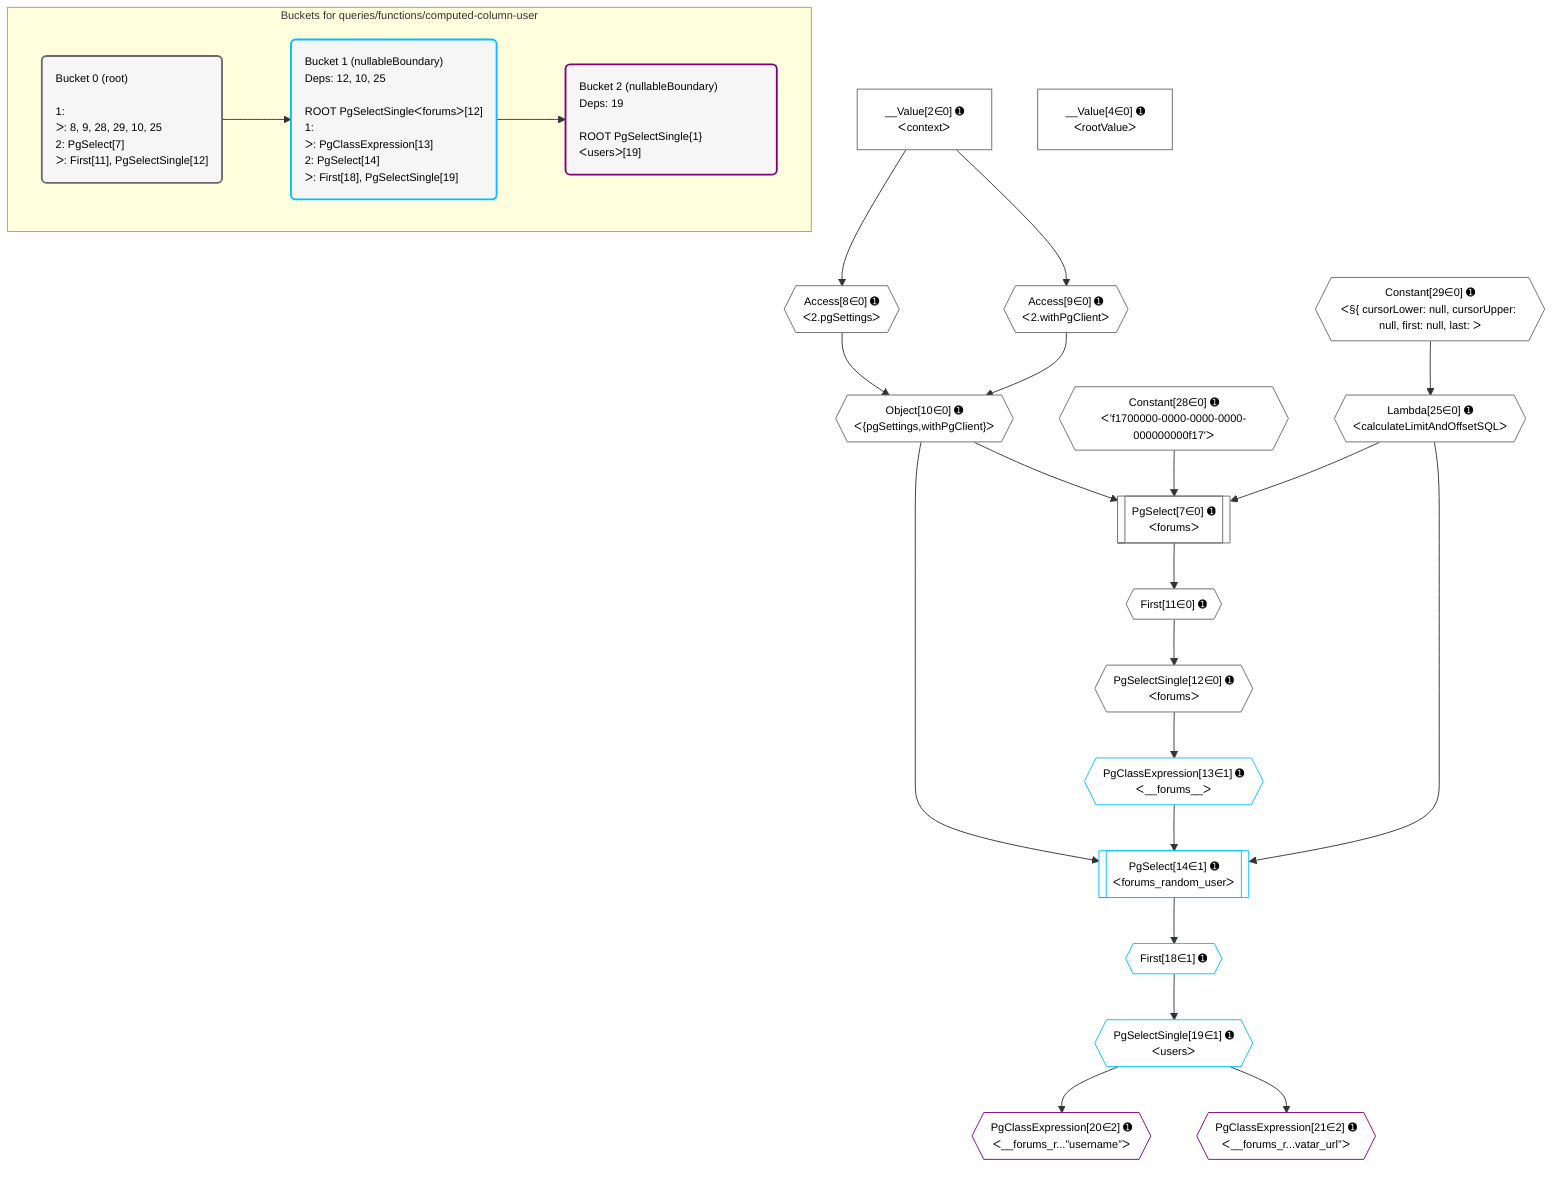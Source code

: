%%{init: {'themeVariables': { 'fontSize': '12px'}}}%%
graph TD
    classDef path fill:#eee,stroke:#000,color:#000
    classDef plan fill:#fff,stroke-width:1px,color:#000
    classDef itemplan fill:#fff,stroke-width:2px,color:#000
    classDef unbatchedplan fill:#dff,stroke-width:1px,color:#000
    classDef sideeffectplan fill:#fcc,stroke-width:2px,color:#000
    classDef bucket fill:#f6f6f6,color:#000,stroke-width:2px,text-align:left


    %% plan dependencies
    PgSelect7[["PgSelect[7∈0] ➊<br />ᐸforumsᐳ"]]:::plan
    Object10{{"Object[10∈0] ➊<br />ᐸ{pgSettings,withPgClient}ᐳ"}}:::plan
    Constant28{{"Constant[28∈0] ➊<br />ᐸ'f1700000-0000-0000-0000-000000000f17'ᐳ"}}:::plan
    Lambda25{{"Lambda[25∈0] ➊<br />ᐸcalculateLimitAndOffsetSQLᐳ"}}:::plan
    Object10 & Constant28 & Lambda25 --> PgSelect7
    Access8{{"Access[8∈0] ➊<br />ᐸ2.pgSettingsᐳ"}}:::plan
    Access9{{"Access[9∈0] ➊<br />ᐸ2.withPgClientᐳ"}}:::plan
    Access8 & Access9 --> Object10
    __Value2["__Value[2∈0] ➊<br />ᐸcontextᐳ"]:::plan
    __Value2 --> Access8
    __Value2 --> Access9
    First11{{"First[11∈0] ➊"}}:::plan
    PgSelect7 --> First11
    PgSelectSingle12{{"PgSelectSingle[12∈0] ➊<br />ᐸforumsᐳ"}}:::plan
    First11 --> PgSelectSingle12
    Constant29{{"Constant[29∈0] ➊<br />ᐸ§{ cursorLower: null, cursorUpper: null, first: null, last: ᐳ"}}:::plan
    Constant29 --> Lambda25
    __Value4["__Value[4∈0] ➊<br />ᐸrootValueᐳ"]:::plan
    PgSelect14[["PgSelect[14∈1] ➊<br />ᐸforums_random_userᐳ"]]:::plan
    PgClassExpression13{{"PgClassExpression[13∈1] ➊<br />ᐸ__forums__ᐳ"}}:::plan
    Object10 & PgClassExpression13 & Lambda25 --> PgSelect14
    PgSelectSingle12 --> PgClassExpression13
    First18{{"First[18∈1] ➊"}}:::plan
    PgSelect14 --> First18
    PgSelectSingle19{{"PgSelectSingle[19∈1] ➊<br />ᐸusersᐳ"}}:::plan
    First18 --> PgSelectSingle19
    PgClassExpression20{{"PgClassExpression[20∈2] ➊<br />ᐸ__forums_r...”username”ᐳ"}}:::plan
    PgSelectSingle19 --> PgClassExpression20
    PgClassExpression21{{"PgClassExpression[21∈2] ➊<br />ᐸ__forums_r...vatar_url”ᐳ"}}:::plan
    PgSelectSingle19 --> PgClassExpression21

    %% define steps

    subgraph "Buckets for queries/functions/computed-column-user"
    Bucket0("Bucket 0 (root)<br /><br />1: <br />ᐳ: 8, 9, 28, 29, 10, 25<br />2: PgSelect[7]<br />ᐳ: First[11], PgSelectSingle[12]"):::bucket
    classDef bucket0 stroke:#696969
    class Bucket0,__Value2,__Value4,PgSelect7,Access8,Access9,Object10,First11,PgSelectSingle12,Lambda25,Constant28,Constant29 bucket0
    Bucket1("Bucket 1 (nullableBoundary)<br />Deps: 12, 10, 25<br /><br />ROOT PgSelectSingleᐸforumsᐳ[12]<br />1: <br />ᐳ: PgClassExpression[13]<br />2: PgSelect[14]<br />ᐳ: First[18], PgSelectSingle[19]"):::bucket
    classDef bucket1 stroke:#00bfff
    class Bucket1,PgClassExpression13,PgSelect14,First18,PgSelectSingle19 bucket1
    Bucket2("Bucket 2 (nullableBoundary)<br />Deps: 19<br /><br />ROOT PgSelectSingle{1}ᐸusersᐳ[19]"):::bucket
    classDef bucket2 stroke:#7f007f
    class Bucket2,PgClassExpression20,PgClassExpression21 bucket2
    Bucket0 --> Bucket1
    Bucket1 --> Bucket2
    end